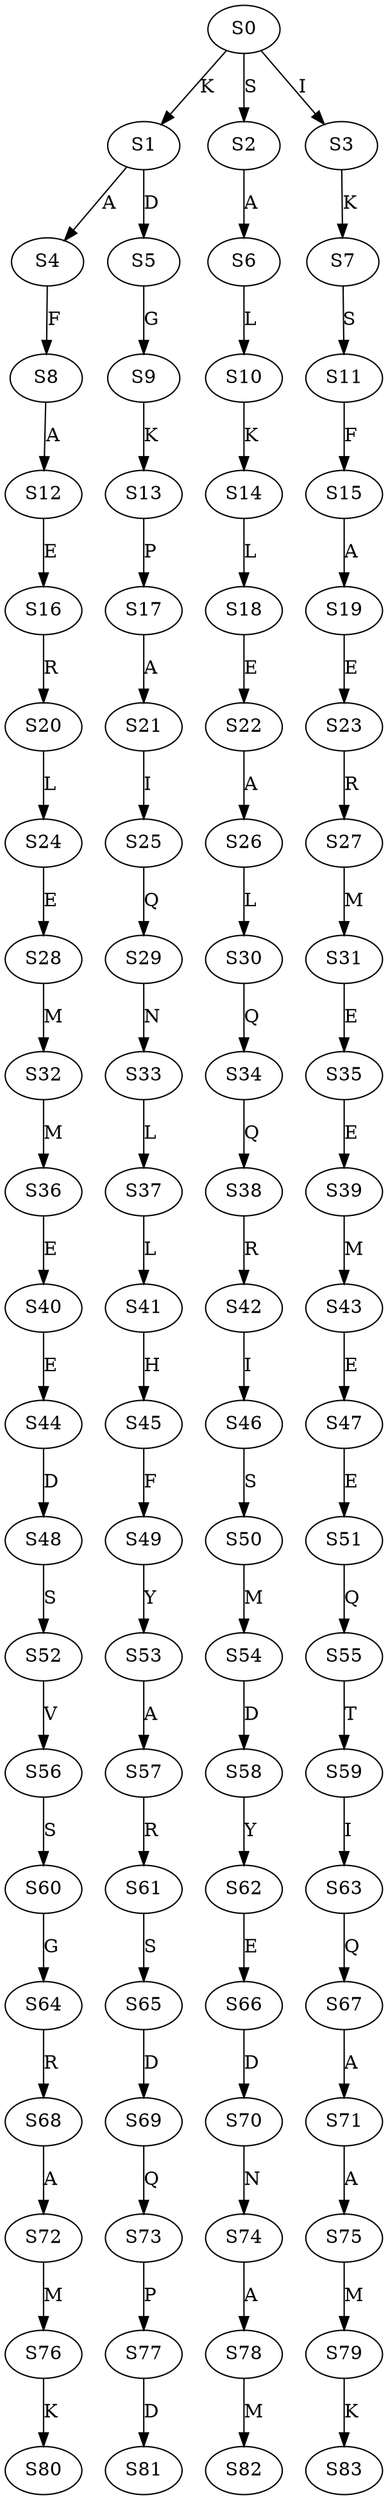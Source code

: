 strict digraph  {
	S0 -> S1 [ label = K ];
	S0 -> S2 [ label = S ];
	S0 -> S3 [ label = I ];
	S1 -> S4 [ label = A ];
	S1 -> S5 [ label = D ];
	S2 -> S6 [ label = A ];
	S3 -> S7 [ label = K ];
	S4 -> S8 [ label = F ];
	S5 -> S9 [ label = G ];
	S6 -> S10 [ label = L ];
	S7 -> S11 [ label = S ];
	S8 -> S12 [ label = A ];
	S9 -> S13 [ label = K ];
	S10 -> S14 [ label = K ];
	S11 -> S15 [ label = F ];
	S12 -> S16 [ label = E ];
	S13 -> S17 [ label = P ];
	S14 -> S18 [ label = L ];
	S15 -> S19 [ label = A ];
	S16 -> S20 [ label = R ];
	S17 -> S21 [ label = A ];
	S18 -> S22 [ label = E ];
	S19 -> S23 [ label = E ];
	S20 -> S24 [ label = L ];
	S21 -> S25 [ label = I ];
	S22 -> S26 [ label = A ];
	S23 -> S27 [ label = R ];
	S24 -> S28 [ label = E ];
	S25 -> S29 [ label = Q ];
	S26 -> S30 [ label = L ];
	S27 -> S31 [ label = M ];
	S28 -> S32 [ label = M ];
	S29 -> S33 [ label = N ];
	S30 -> S34 [ label = Q ];
	S31 -> S35 [ label = E ];
	S32 -> S36 [ label = M ];
	S33 -> S37 [ label = L ];
	S34 -> S38 [ label = Q ];
	S35 -> S39 [ label = E ];
	S36 -> S40 [ label = E ];
	S37 -> S41 [ label = L ];
	S38 -> S42 [ label = R ];
	S39 -> S43 [ label = M ];
	S40 -> S44 [ label = E ];
	S41 -> S45 [ label = H ];
	S42 -> S46 [ label = I ];
	S43 -> S47 [ label = E ];
	S44 -> S48 [ label = D ];
	S45 -> S49 [ label = F ];
	S46 -> S50 [ label = S ];
	S47 -> S51 [ label = E ];
	S48 -> S52 [ label = S ];
	S49 -> S53 [ label = Y ];
	S50 -> S54 [ label = M ];
	S51 -> S55 [ label = Q ];
	S52 -> S56 [ label = V ];
	S53 -> S57 [ label = A ];
	S54 -> S58 [ label = D ];
	S55 -> S59 [ label = T ];
	S56 -> S60 [ label = S ];
	S57 -> S61 [ label = R ];
	S58 -> S62 [ label = Y ];
	S59 -> S63 [ label = I ];
	S60 -> S64 [ label = G ];
	S61 -> S65 [ label = S ];
	S62 -> S66 [ label = E ];
	S63 -> S67 [ label = Q ];
	S64 -> S68 [ label = R ];
	S65 -> S69 [ label = D ];
	S66 -> S70 [ label = D ];
	S67 -> S71 [ label = A ];
	S68 -> S72 [ label = A ];
	S69 -> S73 [ label = Q ];
	S70 -> S74 [ label = N ];
	S71 -> S75 [ label = A ];
	S72 -> S76 [ label = M ];
	S73 -> S77 [ label = P ];
	S74 -> S78 [ label = A ];
	S75 -> S79 [ label = M ];
	S76 -> S80 [ label = K ];
	S77 -> S81 [ label = D ];
	S78 -> S82 [ label = M ];
	S79 -> S83 [ label = K ];
}

